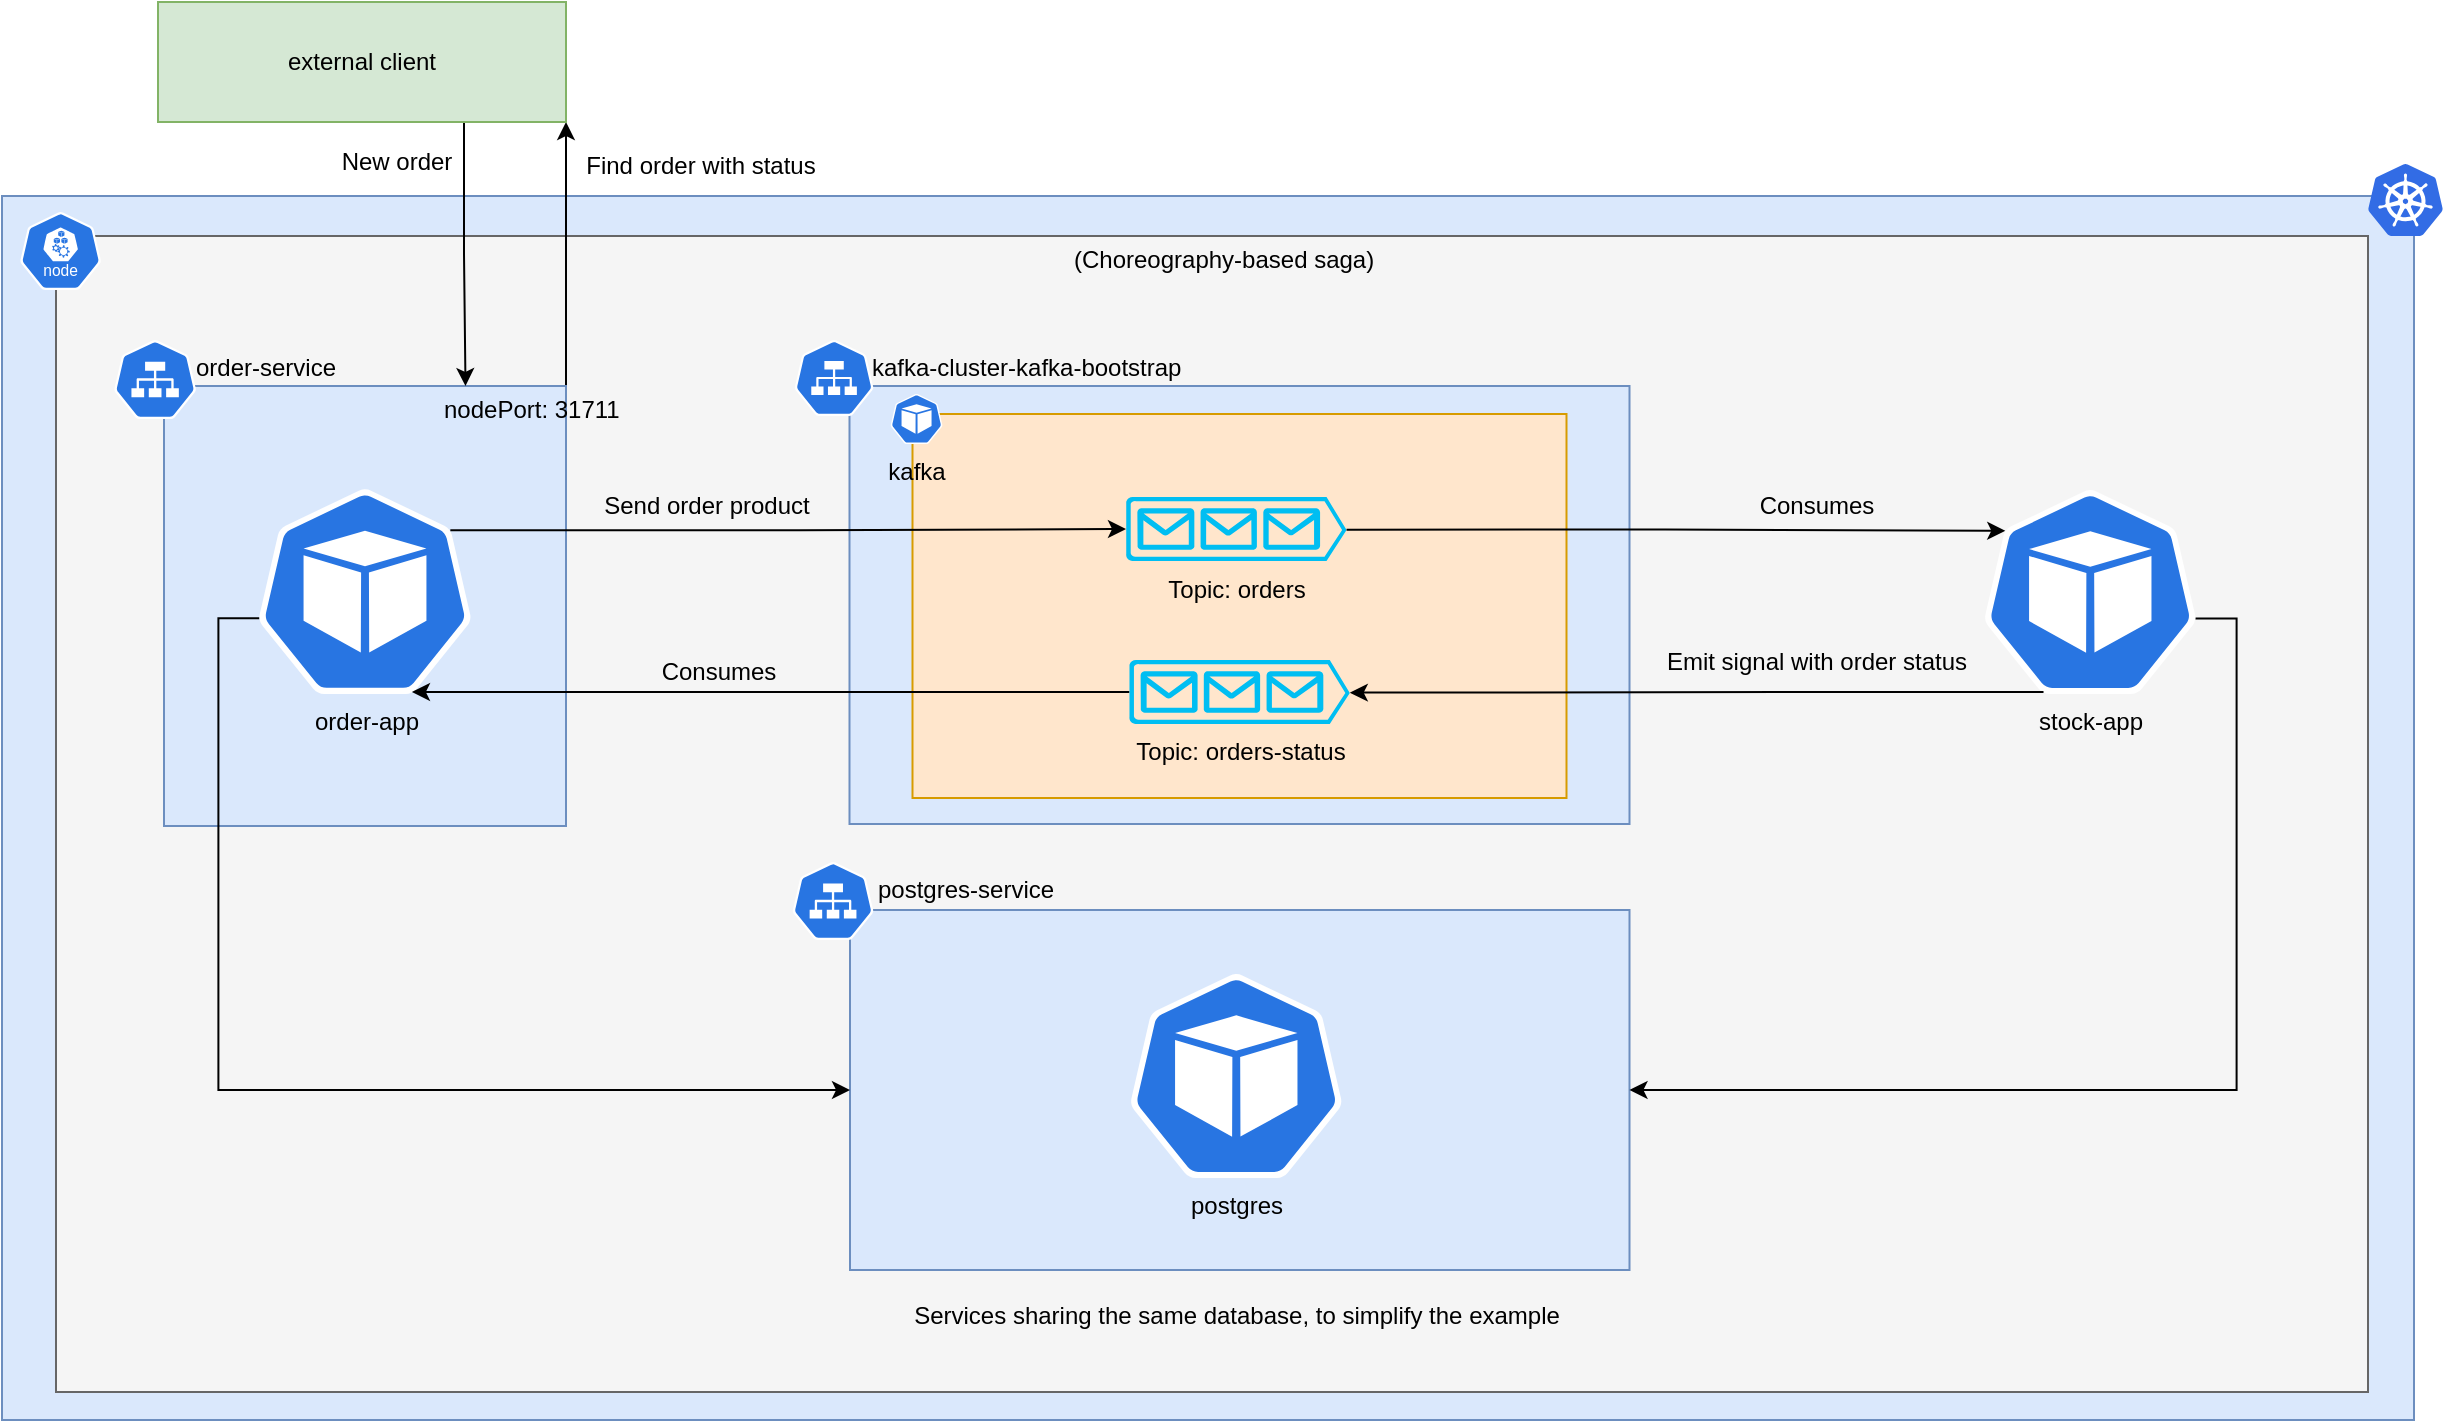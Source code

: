 <mxfile version="24.4.13" type="device">
  <diagram name="Page-1" id="OBTCEqnuUxD3maQZ14NK">
    <mxGraphModel dx="2263" dy="2004" grid="0" gridSize="10" guides="1" tooltips="1" connect="1" arrows="1" fold="1" page="1" pageScale="1" pageWidth="827" pageHeight="1169" background="none" math="0" shadow="0">
      <root>
        <mxCell id="0" />
        <mxCell id="1" parent="0" />
        <mxCell id="Wt4DMF_DOXwwDk3LnzIc-2" value="" style="rounded=0;whiteSpace=wrap;html=1;fillColor=#dae8fc;strokeColor=#6c8ebf;" vertex="1" parent="1">
          <mxGeometry x="-170" y="36" width="1206" height="612" as="geometry" />
        </mxCell>
        <mxCell id="Wt4DMF_DOXwwDk3LnzIc-3" value="" style="rounded=0;whiteSpace=wrap;html=1;fillColor=#f5f5f5;strokeColor=#666666;fontColor=#333333;" vertex="1" parent="1">
          <mxGeometry x="-143" y="56" width="1156" height="578" as="geometry" />
        </mxCell>
        <mxCell id="Wt4DMF_DOXwwDk3LnzIc-4" value="" style="aspect=fixed;sketch=0;html=1;dashed=0;whitespace=wrap;verticalLabelPosition=bottom;verticalAlign=top;fillColor=#2875E2;strokeColor=#ffffff;points=[[0.005,0.63,0],[0.1,0.2,0],[0.9,0.2,0],[0.5,0,0],[0.995,0.63,0],[0.72,0.99,0],[0.5,1,0],[0.28,0.99,0]];shape=mxgraph.kubernetes.icon2;kubernetesLabel=1;prIcon=node" vertex="1" parent="1">
          <mxGeometry x="-161" y="44" width="40.63" height="39" as="geometry" />
        </mxCell>
        <mxCell id="Wt4DMF_DOXwwDk3LnzIc-5" value="" style="rounded=0;whiteSpace=wrap;html=1;fillColor=#dae8fc;strokeColor=#6c8ebf;" vertex="1" parent="1">
          <mxGeometry x="253.75" y="131" width="390" height="219" as="geometry" />
        </mxCell>
        <mxCell id="Wt4DMF_DOXwwDk3LnzIc-13" value="" style="rounded=0;whiteSpace=wrap;html=1;fillColor=#dae8fc;strokeColor=#6c8ebf;" vertex="1" parent="1">
          <mxGeometry x="254" y="393" width="389.75" height="180" as="geometry" />
        </mxCell>
        <mxCell id="Wt4DMF_DOXwwDk3LnzIc-9" value="&lt;div&gt;&lt;br&gt;&lt;/div&gt;" style="aspect=fixed;sketch=0;html=1;dashed=0;whitespace=wrap;verticalLabelPosition=bottom;verticalAlign=top;fillColor=#2875E2;strokeColor=#ffffff;points=[[0.005,0.63,0],[0.1,0.2,0],[0.9,0.2,0],[0.5,0,0],[0.995,0.63,0],[0.72,0.99,0],[0.5,1,0],[0.28,0.99,0]];shape=mxgraph.kubernetes.icon2;prIcon=svc" vertex="1" parent="1">
          <mxGeometry x="225.21" y="369" width="40.62" height="39" as="geometry" />
        </mxCell>
        <mxCell id="Wt4DMF_DOXwwDk3LnzIc-11" value="" style="aspect=fixed;sketch=0;html=1;dashed=0;whitespace=wrap;verticalLabelPosition=bottom;verticalAlign=top;fillColor=#2875E2;strokeColor=#ffffff;points=[[0.005,0.63,0],[0.1,0.2,0],[0.9,0.2,0],[0.5,0,0],[0.995,0.63,0],[0.72,0.99,0],[0.5,1,0],[0.28,0.99,0]];shape=mxgraph.kubernetes.icon2;prIcon=svc" vertex="1" parent="1">
          <mxGeometry x="226.25" y="108" width="39.58" height="38" as="geometry" />
        </mxCell>
        <mxCell id="Wt4DMF_DOXwwDk3LnzIc-19" value="" style="rounded=0;whiteSpace=wrap;html=1;fillColor=#ffe6cc;strokeColor=#d79b00;" vertex="1" parent="1">
          <mxGeometry x="285.25" y="145" width="327" height="192" as="geometry" />
        </mxCell>
        <mxCell id="Wt4DMF_DOXwwDk3LnzIc-23" value="Topic: orders" style="verticalLabelPosition=bottom;html=1;verticalAlign=top;align=center;strokeColor=none;fillColor=#00BEF2;shape=mxgraph.azure.queue_generic;pointerEvents=1;" vertex="1" parent="1">
          <mxGeometry x="392" y="186.5" width="110.28" height="32" as="geometry" />
        </mxCell>
        <mxCell id="Wt4DMF_DOXwwDk3LnzIc-24" value="Topic: orders-status" style="verticalLabelPosition=bottom;html=1;verticalAlign=top;align=center;strokeColor=none;fillColor=#00BEF2;shape=mxgraph.azure.queue_generic;pointerEvents=1;" vertex="1" parent="1">
          <mxGeometry x="393.62" y="268" width="110.28" height="32" as="geometry" />
        </mxCell>
        <mxCell id="Wt4DMF_DOXwwDk3LnzIc-25" value="kafka" style="aspect=fixed;sketch=0;html=1;dashed=0;whitespace=wrap;verticalLabelPosition=bottom;verticalAlign=top;fillColor=#2875E2;strokeColor=#ffffff;points=[[0.005,0.63,0],[0.1,0.2,0],[0.9,0.2,0],[0.5,0,0],[0.995,0.63,0],[0.72,0.99,0],[0.5,1,0],[0.28,0.99,0]];shape=mxgraph.kubernetes.icon2;prIcon=pod" vertex="1" parent="1">
          <mxGeometry x="274.25" y="135" width="26.05" height="25" as="geometry" />
        </mxCell>
        <mxCell id="Wt4DMF_DOXwwDk3LnzIc-75" style="edgeStyle=orthogonalEdgeStyle;rounded=0;orthogonalLoop=1;jettySize=auto;html=1;exitX=1;exitY=0;exitDx=0;exitDy=0;entryX=1;entryY=1;entryDx=0;entryDy=0;" edge="1" parent="1" source="Wt4DMF_DOXwwDk3LnzIc-33" target="Wt4DMF_DOXwwDk3LnzIc-38">
          <mxGeometry relative="1" as="geometry" />
        </mxCell>
        <mxCell id="Wt4DMF_DOXwwDk3LnzIc-33" value="" style="rounded=0;whiteSpace=wrap;html=1;fillColor=#dae8fc;strokeColor=#6c8ebf;" vertex="1" parent="1">
          <mxGeometry x="-89" y="131" width="201" height="220" as="geometry" />
        </mxCell>
        <mxCell id="Wt4DMF_DOXwwDk3LnzIc-34" value="" style="aspect=fixed;sketch=0;html=1;dashed=0;whitespace=wrap;verticalLabelPosition=bottom;verticalAlign=top;fillColor=#2875E2;strokeColor=#ffffff;points=[[0.005,0.63,0],[0.1,0.2,0],[0.9,0.2,0],[0.5,0,0],[0.995,0.63,0],[0.72,0.99,0],[0.5,1,0],[0.28,0.99,0]];shape=mxgraph.kubernetes.icon2;prIcon=svc" vertex="1" parent="1">
          <mxGeometry x="-114" y="108" width="41.14" height="39.5" as="geometry" />
        </mxCell>
        <mxCell id="Wt4DMF_DOXwwDk3LnzIc-73" style="edgeStyle=orthogonalEdgeStyle;rounded=0;orthogonalLoop=1;jettySize=auto;html=1;exitX=0.995;exitY=0.63;exitDx=0;exitDy=0;exitPerimeter=0;entryX=1;entryY=0.5;entryDx=0;entryDy=0;" edge="1" parent="1" source="Wt4DMF_DOXwwDk3LnzIc-37" target="Wt4DMF_DOXwwDk3LnzIc-13">
          <mxGeometry relative="1" as="geometry" />
        </mxCell>
        <mxCell id="Wt4DMF_DOXwwDk3LnzIc-37" value="stock-app" style="aspect=fixed;sketch=0;html=1;dashed=0;whitespace=wrap;verticalLabelPosition=bottom;verticalAlign=top;fillColor=#2875E2;strokeColor=#ffffff;points=[[0.005,0.63,0],[0.1,0.2,0],[0.9,0.2,0],[0.5,0,0],[0.995,0.63,0],[0.72,0.99,0],[0.5,1,0],[0.28,0.99,0]];shape=mxgraph.kubernetes.icon2;prIcon=pod" vertex="1" parent="1">
          <mxGeometry x="821" y="183" width="106.27" height="102" as="geometry" />
        </mxCell>
        <mxCell id="Wt4DMF_DOXwwDk3LnzIc-74" style="edgeStyle=orthogonalEdgeStyle;rounded=0;orthogonalLoop=1;jettySize=auto;html=1;exitX=0.75;exitY=1;exitDx=0;exitDy=0;entryX=0.75;entryY=0;entryDx=0;entryDy=0;" edge="1" parent="1" source="Wt4DMF_DOXwwDk3LnzIc-38" target="Wt4DMF_DOXwwDk3LnzIc-33">
          <mxGeometry relative="1" as="geometry" />
        </mxCell>
        <mxCell id="Wt4DMF_DOXwwDk3LnzIc-38" value="external client" style="whiteSpace=wrap;html=1;fillColor=#d5e8d4;strokeColor=#82b366;" vertex="1" parent="1">
          <mxGeometry x="-92" y="-61" width="204" height="60" as="geometry" />
        </mxCell>
        <mxCell id="Wt4DMF_DOXwwDk3LnzIc-40" value="New order" style="text;html=1;align=center;verticalAlign=middle;resizable=0;points=[];autosize=1;strokeColor=none;fillColor=none;" vertex="1" parent="1">
          <mxGeometry x="-10" y="6" width="73" height="26" as="geometry" />
        </mxCell>
        <mxCell id="Wt4DMF_DOXwwDk3LnzIc-54" value="kafka-cluster-kafka-bootstrap" style="text;whiteSpace=wrap;" vertex="1" parent="1">
          <mxGeometry x="263.0" y="108" width="183" height="36" as="geometry" />
        </mxCell>
        <mxCell id="Wt4DMF_DOXwwDk3LnzIc-72" style="edgeStyle=orthogonalEdgeStyle;rounded=0;orthogonalLoop=1;jettySize=auto;html=1;exitX=0.005;exitY=0.63;exitDx=0;exitDy=0;exitPerimeter=0;entryX=0;entryY=0.5;entryDx=0;entryDy=0;" edge="1" parent="1" source="Wt4DMF_DOXwwDk3LnzIc-63" target="Wt4DMF_DOXwwDk3LnzIc-13">
          <mxGeometry relative="1" as="geometry" />
        </mxCell>
        <mxCell id="Wt4DMF_DOXwwDk3LnzIc-63" value="order-app" style="aspect=fixed;sketch=0;html=1;dashed=0;whitespace=wrap;verticalLabelPosition=bottom;verticalAlign=top;fillColor=#2875E2;strokeColor=#ffffff;points=[[0.005,0.63,0],[0.1,0.2,0],[0.9,0.2,0],[0.5,0,0],[0.995,0.63,0],[0.72,0.99,0],[0.5,1,0],[0.28,0.99,0]];shape=mxgraph.kubernetes.icon2;prIcon=pod" vertex="1" parent="1">
          <mxGeometry x="-41.84" y="182.6" width="106.68" height="102.4" as="geometry" />
        </mxCell>
        <mxCell id="Wt4DMF_DOXwwDk3LnzIc-65" value="order-service" style="text;whiteSpace=wrap;" vertex="1" parent="1">
          <mxGeometry x="-75" y="108" width="85" height="36" as="geometry" />
        </mxCell>
        <mxCell id="Wt4DMF_DOXwwDk3LnzIc-66" style="edgeStyle=orthogonalEdgeStyle;rounded=0;orthogonalLoop=1;jettySize=auto;html=1;exitX=0.9;exitY=0.2;exitDx=0;exitDy=0;exitPerimeter=0;entryX=0;entryY=0.5;entryDx=0;entryDy=0;entryPerimeter=0;" edge="1" parent="1" source="Wt4DMF_DOXwwDk3LnzIc-63" target="Wt4DMF_DOXwwDk3LnzIc-23">
          <mxGeometry relative="1" as="geometry" />
        </mxCell>
        <mxCell id="Wt4DMF_DOXwwDk3LnzIc-67" style="edgeStyle=orthogonalEdgeStyle;rounded=0;orthogonalLoop=1;jettySize=auto;html=1;exitX=1;exitY=0.51;exitDx=0;exitDy=0;exitPerimeter=0;entryX=0.1;entryY=0.2;entryDx=0;entryDy=0;entryPerimeter=0;" edge="1" parent="1" source="Wt4DMF_DOXwwDk3LnzIc-23" target="Wt4DMF_DOXwwDk3LnzIc-37">
          <mxGeometry relative="1" as="geometry" />
        </mxCell>
        <mxCell id="Wt4DMF_DOXwwDk3LnzIc-68" style="edgeStyle=orthogonalEdgeStyle;rounded=0;orthogonalLoop=1;jettySize=auto;html=1;exitX=0.28;exitY=0.99;exitDx=0;exitDy=0;exitPerimeter=0;entryX=1;entryY=0.51;entryDx=0;entryDy=0;entryPerimeter=0;" edge="1" parent="1" source="Wt4DMF_DOXwwDk3LnzIc-37" target="Wt4DMF_DOXwwDk3LnzIc-24">
          <mxGeometry relative="1" as="geometry">
            <Array as="points">
              <mxPoint x="763" y="284" />
              <mxPoint x="763" y="284" />
            </Array>
          </mxGeometry>
        </mxCell>
        <mxCell id="Wt4DMF_DOXwwDk3LnzIc-69" style="edgeStyle=orthogonalEdgeStyle;rounded=0;orthogonalLoop=1;jettySize=auto;html=1;exitX=0;exitY=0.5;exitDx=0;exitDy=0;exitPerimeter=0;entryX=0.72;entryY=0.99;entryDx=0;entryDy=0;entryPerimeter=0;" edge="1" parent="1" source="Wt4DMF_DOXwwDk3LnzIc-24" target="Wt4DMF_DOXwwDk3LnzIc-63">
          <mxGeometry relative="1" as="geometry">
            <Array as="points">
              <mxPoint x="138" y="284" />
              <mxPoint x="138" y="284" />
            </Array>
          </mxGeometry>
        </mxCell>
        <mxCell id="Wt4DMF_DOXwwDk3LnzIc-70" value="postgres-service" style="text;whiteSpace=wrap;" vertex="1" parent="1">
          <mxGeometry x="265.83" y="369" width="103" height="36" as="geometry" />
        </mxCell>
        <mxCell id="Wt4DMF_DOXwwDk3LnzIc-71" value="postgres" style="aspect=fixed;sketch=0;html=1;dashed=0;whitespace=wrap;verticalLabelPosition=bottom;verticalAlign=top;fillColor=#2875E2;strokeColor=#ffffff;points=[[0.005,0.63,0],[0.1,0.2,0],[0.9,0.2,0],[0.5,0,0],[0.995,0.63,0],[0.72,0.99,0],[0.5,1,0],[0.28,0.99,0]];shape=mxgraph.kubernetes.icon2;prIcon=pod" vertex="1" parent="1">
          <mxGeometry x="394" y="425" width="106.27" height="102" as="geometry" />
        </mxCell>
        <mxCell id="Wt4DMF_DOXwwDk3LnzIc-76" value="Find order with status" style="text;html=1;align=center;verticalAlign=middle;resizable=0;points=[];autosize=1;strokeColor=none;fillColor=none;" vertex="1" parent="1">
          <mxGeometry x="112" y="8" width="133" height="26" as="geometry" />
        </mxCell>
        <mxCell id="Wt4DMF_DOXwwDk3LnzIc-77" value="(Choreography-based saga)" style="text;whiteSpace=wrap;" vertex="1" parent="1">
          <mxGeometry x="363.748" y="54.001" width="170" height="36" as="geometry" />
        </mxCell>
        <mxCell id="Wt4DMF_DOXwwDk3LnzIc-81" value="Consumes" style="text;html=1;align=center;verticalAlign=middle;resizable=0;points=[];autosize=1;strokeColor=none;fillColor=none;" vertex="1" parent="1">
          <mxGeometry x="150.21" y="261" width="75" height="26" as="geometry" />
        </mxCell>
        <mxCell id="Wt4DMF_DOXwwDk3LnzIc-82" value="Emit signal with order status" style="text;html=1;align=center;verticalAlign=middle;resizable=0;points=[];autosize=1;strokeColor=none;fillColor=none;" vertex="1" parent="1">
          <mxGeometry x="653" y="256" width="168" height="26" as="geometry" />
        </mxCell>
        <mxCell id="Wt4DMF_DOXwwDk3LnzIc-83" value="Consumes" style="text;html=1;align=center;verticalAlign=middle;resizable=0;points=[];autosize=1;strokeColor=none;fillColor=none;" vertex="1" parent="1">
          <mxGeometry x="699.5" y="178" width="75" height="26" as="geometry" />
        </mxCell>
        <mxCell id="Wt4DMF_DOXwwDk3LnzIc-90" value="Send order product" style="text;html=1;align=center;verticalAlign=middle;whiteSpace=wrap;rounded=0;" vertex="1" parent="1">
          <mxGeometry x="124" y="176" width="117" height="30" as="geometry" />
        </mxCell>
        <mxCell id="Wt4DMF_DOXwwDk3LnzIc-91" value="Services sharing the same database, to simplify the example" style="text;html=1;align=center;verticalAlign=middle;resizable=0;points=[];autosize=1;strokeColor=none;fillColor=none;" vertex="1" parent="1">
          <mxGeometry x="276.64" y="583" width="341" height="26" as="geometry" />
        </mxCell>
        <mxCell id="Wt4DMF_DOXwwDk3LnzIc-93" value="nodePort: 31711" style="text;whiteSpace=wrap;" vertex="1" parent="1">
          <mxGeometry x="49.001" y="129.496" width="116" height="36" as="geometry" />
        </mxCell>
        <mxCell id="Wt4DMF_DOXwwDk3LnzIc-97" value="" style="image;sketch=0;aspect=fixed;html=1;points=[];align=center;fontSize=12;image=img/lib/mscae/Kubernetes.svg;" vertex="1" parent="1">
          <mxGeometry x="1013" y="20" width="37.5" height="36" as="geometry" />
        </mxCell>
      </root>
    </mxGraphModel>
  </diagram>
</mxfile>
